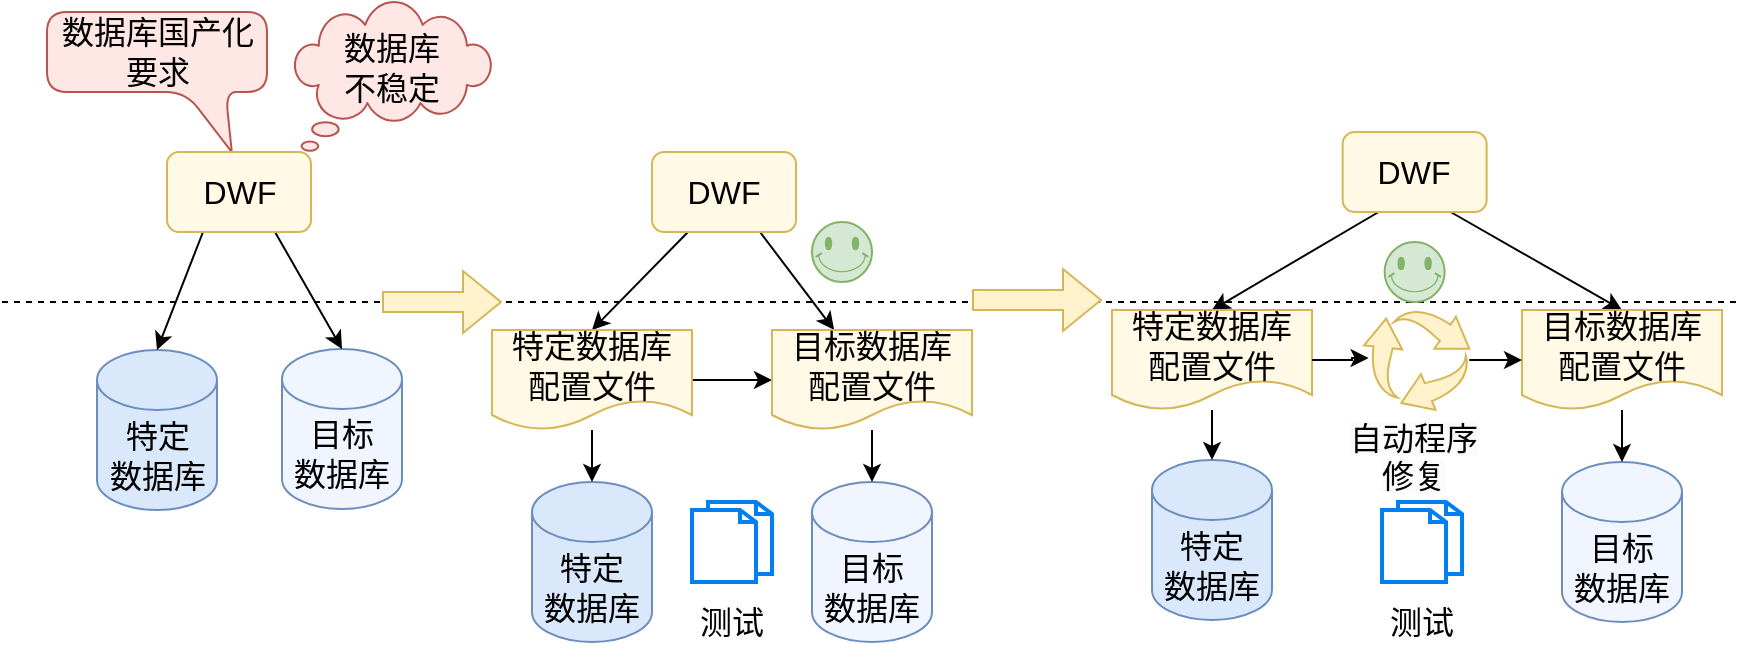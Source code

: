 <mxfile version="24.7.14">
  <diagram name="第 1 页" id="Z13YXTeYMu5rHQkVds1D">
    <mxGraphModel dx="1434" dy="738" grid="1" gridSize="10" guides="1" tooltips="1" connect="1" arrows="1" fold="1" page="1" pageScale="1" pageWidth="1169" pageHeight="827" math="0" shadow="0">
      <root>
        <mxCell id="0" />
        <mxCell id="1" parent="0" />
        <mxCell id="j5bSOG_ibHAwk6ScXbE1-1" value="" style="endArrow=none;dashed=1;html=1;rounded=0;" edge="1" parent="1">
          <mxGeometry width="50" height="50" relative="1" as="geometry">
            <mxPoint x="100" y="350" as="sourcePoint" />
            <mxPoint x="970" y="350" as="targetPoint" />
          </mxGeometry>
        </mxCell>
        <mxCell id="j5bSOG_ibHAwk6ScXbE1-3" value="特定&lt;div&gt;数据库&lt;/div&gt;" style="shape=cylinder3;whiteSpace=wrap;html=1;boundedLbl=1;backgroundOutline=1;size=15;fontSize=16;fillColor=#dae8fc;strokeColor=#6c8ebf;" vertex="1" parent="1">
          <mxGeometry x="147.5" y="374" width="60" height="80" as="geometry" />
        </mxCell>
        <mxCell id="j5bSOG_ibHAwk6ScXbE1-5" style="rounded=0;orthogonalLoop=1;jettySize=auto;html=1;entryX=0.5;entryY=0;entryDx=0;entryDy=0;entryPerimeter=0;exitX=0.25;exitY=1;exitDx=0;exitDy=0;" edge="1" parent="1" source="j5bSOG_ibHAwk6ScXbE1-71" target="j5bSOG_ibHAwk6ScXbE1-3">
          <mxGeometry relative="1" as="geometry">
            <mxPoint x="197.852" y="316.115" as="sourcePoint" />
          </mxGeometry>
        </mxCell>
        <mxCell id="j5bSOG_ibHAwk6ScXbE1-6" value="" style="verticalLabelPosition=bottom;verticalAlign=top;html=1;shape=mxgraph.basic.smiley;fillColor=#d5e8d4;strokeColor=#82b366;" vertex="1" parent="1">
          <mxGeometry x="505" y="310" width="30" height="30" as="geometry" />
        </mxCell>
        <mxCell id="j5bSOG_ibHAwk6ScXbE1-11" value="数据库&lt;div&gt;不稳定&lt;/div&gt;" style="whiteSpace=wrap;html=1;shape=mxgraph.basic.cloud_callout;fontSize=16;spacingBottom=14;fillColor=#FFE7E5;strokeColor=#b85450;" vertex="1" parent="1">
          <mxGeometry x="245" y="200" width="100" height="80" as="geometry" />
        </mxCell>
        <mxCell id="j5bSOG_ibHAwk6ScXbE1-20" value="&lt;div&gt;目标&lt;/div&gt;&lt;div&gt;数据库&lt;/div&gt;" style="shape=cylinder3;whiteSpace=wrap;html=1;boundedLbl=1;backgroundOutline=1;size=15;fontSize=16;fillColor=#F0F5FF;strokeColor=#6c8ebf;" vertex="1" parent="1">
          <mxGeometry x="240" y="373.5" width="60" height="80" as="geometry" />
        </mxCell>
        <mxCell id="j5bSOG_ibHAwk6ScXbE1-21" style="rounded=0;orthogonalLoop=1;jettySize=auto;html=1;entryX=0.5;entryY=0;entryDx=0;entryDy=0;entryPerimeter=0;exitX=0.75;exitY=1;exitDx=0;exitDy=0;" edge="1" parent="1" source="j5bSOG_ibHAwk6ScXbE1-71" target="j5bSOG_ibHAwk6ScXbE1-20">
          <mxGeometry relative="1" as="geometry">
            <mxPoint x="242.148" y="316.115" as="sourcePoint" />
          </mxGeometry>
        </mxCell>
        <mxCell id="j5bSOG_ibHAwk6ScXbE1-31" style="rounded=0;orthogonalLoop=1;jettySize=auto;html=1;entryX=0.5;entryY=0;entryDx=0;entryDy=0;exitX=0.25;exitY=1;exitDx=0;exitDy=0;" edge="1" parent="1" source="j5bSOG_ibHAwk6ScXbE1-72" target="j5bSOG_ibHAwk6ScXbE1-26">
          <mxGeometry relative="1" as="geometry">
            <mxPoint x="437.261" y="315.888" as="sourcePoint" />
          </mxGeometry>
        </mxCell>
        <mxCell id="j5bSOG_ibHAwk6ScXbE1-32" style="rounded=0;orthogonalLoop=1;jettySize=auto;html=1;exitX=0.75;exitY=1;exitDx=0;exitDy=0;" edge="1" parent="1" source="j5bSOG_ibHAwk6ScXbE1-72" target="j5bSOG_ibHAwk6ScXbE1-27">
          <mxGeometry relative="1" as="geometry">
            <mxPoint x="480.269" y="316.784" as="sourcePoint" />
          </mxGeometry>
        </mxCell>
        <mxCell id="j5bSOG_ibHAwk6ScXbE1-23" value="特定&lt;div&gt;数据库&lt;/div&gt;" style="shape=cylinder3;whiteSpace=wrap;html=1;boundedLbl=1;backgroundOutline=1;size=15;fontSize=16;fillColor=#dae8fc;strokeColor=#6c8ebf;" vertex="1" parent="1">
          <mxGeometry x="365" y="440" width="60" height="80" as="geometry" />
        </mxCell>
        <mxCell id="j5bSOG_ibHAwk6ScXbE1-24" value="&lt;div&gt;目标&lt;/div&gt;&lt;div&gt;数据库&lt;/div&gt;" style="shape=cylinder3;whiteSpace=wrap;html=1;boundedLbl=1;backgroundOutline=1;size=15;fontSize=16;fillColor=#F0F5FF;strokeColor=#6c8ebf;" vertex="1" parent="1">
          <mxGeometry x="505" y="440" width="60" height="80" as="geometry" />
        </mxCell>
        <mxCell id="j5bSOG_ibHAwk6ScXbE1-29" value="" style="edgeStyle=orthogonalEdgeStyle;rounded=0;orthogonalLoop=1;jettySize=auto;html=1;" edge="1" parent="1" source="j5bSOG_ibHAwk6ScXbE1-26" target="j5bSOG_ibHAwk6ScXbE1-23">
          <mxGeometry relative="1" as="geometry" />
        </mxCell>
        <mxCell id="j5bSOG_ibHAwk6ScXbE1-33" style="edgeStyle=orthogonalEdgeStyle;rounded=0;orthogonalLoop=1;jettySize=auto;html=1;entryX=0;entryY=0.5;entryDx=0;entryDy=0;" edge="1" parent="1" source="j5bSOG_ibHAwk6ScXbE1-26" target="j5bSOG_ibHAwk6ScXbE1-27">
          <mxGeometry relative="1" as="geometry" />
        </mxCell>
        <mxCell id="j5bSOG_ibHAwk6ScXbE1-26" value="特定数据库&lt;div style=&quot;font-size: 16px;&quot;&gt;配置文件&lt;/div&gt;" style="shape=document;whiteSpace=wrap;html=1;boundedLbl=1;fontSize=16;fillColor=#FFF9E5;strokeColor=#d6b656;" vertex="1" parent="1">
          <mxGeometry x="345" y="364" width="100" height="50" as="geometry" />
        </mxCell>
        <mxCell id="j5bSOG_ibHAwk6ScXbE1-30" value="" style="edgeStyle=orthogonalEdgeStyle;rounded=0;orthogonalLoop=1;jettySize=auto;html=1;" edge="1" parent="1" source="j5bSOG_ibHAwk6ScXbE1-27" target="j5bSOG_ibHAwk6ScXbE1-24">
          <mxGeometry relative="1" as="geometry" />
        </mxCell>
        <mxCell id="j5bSOG_ibHAwk6ScXbE1-27" value="目标数据库&lt;div style=&quot;font-size: 16px;&quot;&gt;配置文件&lt;/div&gt;" style="shape=document;whiteSpace=wrap;html=1;boundedLbl=1;fontSize=16;fillColor=#FFF9E5;strokeColor=#d6b656;" vertex="1" parent="1">
          <mxGeometry x="485" y="364" width="100" height="50" as="geometry" />
        </mxCell>
        <mxCell id="j5bSOG_ibHAwk6ScXbE1-35" value="" style="shape=image;html=1;verticalAlign=top;verticalLabelPosition=bottom;labelBackgroundColor=#ffffff;imageAspect=0;aspect=fixed;image=https://cdn4.iconfinder.com/data/icons/free-valentine-s-emoji/64/heart-emoji-emotion-playful-crazy-tongue-128.png" vertex="1" parent="1">
          <mxGeometry x="445" y="360" width="30" height="30" as="geometry" />
        </mxCell>
        <mxCell id="j5bSOG_ibHAwk6ScXbE1-39" value="" style="shape=image;html=1;verticalAlign=top;verticalLabelPosition=bottom;labelBackgroundColor=#ffffff;imageAspect=0;aspect=fixed;image=https://cdn4.iconfinder.com/data/icons/free-valentine-s-emoji/64/heart-emoji-emotion-playful-crazy-tongue-128.png" vertex="1" parent="1">
          <mxGeometry x="260" y="320" width="30" height="30" as="geometry" />
        </mxCell>
        <mxCell id="j5bSOG_ibHAwk6ScXbE1-41" value="&lt;span style=&quot;font-size: 16px;&quot;&gt;数据库国产化&lt;/span&gt;&lt;div&gt;&lt;span style=&quot;font-size: 16px;&quot;&gt;要求&lt;/span&gt;&lt;/div&gt;" style="shape=callout;whiteSpace=wrap;html=1;perimeter=calloutPerimeter;position2=0.84;size=30;position=0.63;rounded=1;fillColor=#FFE7E5;strokeColor=#b85450;" vertex="1" parent="1">
          <mxGeometry x="122.5" y="205" width="110" height="70" as="geometry" />
        </mxCell>
        <mxCell id="j5bSOG_ibHAwk6ScXbE1-53" value="" style="verticalLabelPosition=bottom;verticalAlign=top;html=1;shape=mxgraph.basic.smiley;fillColor=#d5e8d4;strokeColor=#82b366;" vertex="1" parent="1">
          <mxGeometry x="791.32" y="320" width="30" height="30" as="geometry" />
        </mxCell>
        <mxCell id="j5bSOG_ibHAwk6ScXbE1-54" style="rounded=0;orthogonalLoop=1;jettySize=auto;html=1;entryX=0.5;entryY=0;entryDx=0;entryDy=0;exitX=0.25;exitY=1;exitDx=0;exitDy=0;" edge="1" parent="1" source="j5bSOG_ibHAwk6ScXbE1-74" target="j5bSOG_ibHAwk6ScXbE1-61">
          <mxGeometry relative="1" as="geometry">
            <mxPoint x="774.654" y="302.152" as="sourcePoint" />
          </mxGeometry>
        </mxCell>
        <mxCell id="j5bSOG_ibHAwk6ScXbE1-55" style="rounded=0;orthogonalLoop=1;jettySize=auto;html=1;exitX=0.75;exitY=1;exitDx=0;exitDy=0;entryX=0.5;entryY=0;entryDx=0;entryDy=0;" edge="1" parent="1" source="j5bSOG_ibHAwk6ScXbE1-74" target="j5bSOG_ibHAwk6ScXbE1-63">
          <mxGeometry relative="1" as="geometry">
            <mxPoint x="830.873" y="304.546" as="sourcePoint" />
          </mxGeometry>
        </mxCell>
        <mxCell id="j5bSOG_ibHAwk6ScXbE1-57" value="特定&lt;div&gt;数据库&lt;/div&gt;" style="shape=cylinder3;whiteSpace=wrap;html=1;boundedLbl=1;backgroundOutline=1;size=15;fontSize=16;fillColor=#dae8fc;strokeColor=#6c8ebf;" vertex="1" parent="1">
          <mxGeometry x="675" y="429" width="60" height="80" as="geometry" />
        </mxCell>
        <mxCell id="j5bSOG_ibHAwk6ScXbE1-58" value="&lt;div&gt;目标&lt;/div&gt;&lt;div&gt;数据库&lt;/div&gt;" style="shape=cylinder3;whiteSpace=wrap;html=1;boundedLbl=1;backgroundOutline=1;size=15;fontSize=16;fillColor=#F0F5FF;strokeColor=#6c8ebf;" vertex="1" parent="1">
          <mxGeometry x="880" y="430" width="60" height="80" as="geometry" />
        </mxCell>
        <mxCell id="j5bSOG_ibHAwk6ScXbE1-59" value="" style="edgeStyle=orthogonalEdgeStyle;rounded=0;orthogonalLoop=1;jettySize=auto;html=1;" edge="1" parent="1" source="j5bSOG_ibHAwk6ScXbE1-61" target="j5bSOG_ibHAwk6ScXbE1-57">
          <mxGeometry relative="1" as="geometry" />
        </mxCell>
        <mxCell id="j5bSOG_ibHAwk6ScXbE1-61" value="特定数据库&lt;div style=&quot;font-size: 16px;&quot;&gt;配置文件&lt;/div&gt;" style="shape=document;whiteSpace=wrap;html=1;boundedLbl=1;fontSize=16;fillColor=#FFF9E5;strokeColor=#d6b656;gradientColor=none;" vertex="1" parent="1">
          <mxGeometry x="655" y="354" width="100" height="50" as="geometry" />
        </mxCell>
        <mxCell id="j5bSOG_ibHAwk6ScXbE1-62" value="" style="edgeStyle=orthogonalEdgeStyle;rounded=0;orthogonalLoop=1;jettySize=auto;html=1;" edge="1" parent="1" source="j5bSOG_ibHAwk6ScXbE1-63" target="j5bSOG_ibHAwk6ScXbE1-58">
          <mxGeometry relative="1" as="geometry" />
        </mxCell>
        <mxCell id="j5bSOG_ibHAwk6ScXbE1-63" value="目标数据库&lt;div style=&quot;font-size: 16px;&quot;&gt;配置文件&lt;/div&gt;" style="shape=document;whiteSpace=wrap;html=1;boundedLbl=1;fontSize=16;fillColor=#FFF9E5;strokeColor=#d6b656;" vertex="1" parent="1">
          <mxGeometry x="860" y="354" width="100" height="50" as="geometry" />
        </mxCell>
        <mxCell id="j5bSOG_ibHAwk6ScXbE1-69" style="edgeStyle=orthogonalEdgeStyle;rounded=0;orthogonalLoop=1;jettySize=auto;html=1;entryX=0;entryY=0.5;entryDx=0;entryDy=0;" edge="1" parent="1" source="j5bSOG_ibHAwk6ScXbE1-66" target="j5bSOG_ibHAwk6ScXbE1-63">
          <mxGeometry relative="1" as="geometry" />
        </mxCell>
        <mxCell id="j5bSOG_ibHAwk6ScXbE1-66" value="" style="sketch=0;html=1;aspect=fixed;strokeColor=#d6b656;shadow=0;fillColor=#fff2cc;verticalAlign=top;labelPosition=center;verticalLabelPosition=bottom;shape=mxgraph.gcp2.arrow_cycle" vertex="1" parent="1">
          <mxGeometry x="781" y="354" width="52.63" height="50" as="geometry" />
        </mxCell>
        <mxCell id="j5bSOG_ibHAwk6ScXbE1-67" value="&#xa;&lt;span style=&quot;color: rgb(0, 0, 0); font-family: Helvetica; font-size: 16px; font-style: normal; font-variant-ligatures: normal; font-variant-caps: normal; font-weight: 400; letter-spacing: normal; orphans: 2; text-align: center; text-indent: 0px; text-transform: none; widows: 2; word-spacing: 0px; -webkit-text-stroke-width: 0px; white-space: normal; background-color: rgb(251, 251, 251); text-decoration-thickness: initial; text-decoration-style: initial; text-decoration-color: initial; display: inline !important; float: none;&quot;&gt;自动程序修复&lt;/span&gt;&#xa;&#xa;" style="text;html=1;align=center;verticalAlign=middle;whiteSpace=wrap;rounded=0;" vertex="1" parent="1">
          <mxGeometry x="766.32" y="410" width="80" height="50" as="geometry" />
        </mxCell>
        <mxCell id="j5bSOG_ibHAwk6ScXbE1-68" style="edgeStyle=orthogonalEdgeStyle;rounded=0;orthogonalLoop=1;jettySize=auto;html=1;entryX=0.044;entryY=0.48;entryDx=0;entryDy=0;entryPerimeter=0;" edge="1" parent="1" source="j5bSOG_ibHAwk6ScXbE1-61" target="j5bSOG_ibHAwk6ScXbE1-66">
          <mxGeometry relative="1" as="geometry" />
        </mxCell>
        <mxCell id="j5bSOG_ibHAwk6ScXbE1-71" value="&lt;span style=&quot;font-size: 16px;&quot;&gt;DWF&lt;/span&gt;" style="rounded=1;whiteSpace=wrap;html=1;fillColor=#FFF9E5;strokeColor=#d6b656;" vertex="1" parent="1">
          <mxGeometry x="182.5" y="275" width="72" height="40" as="geometry" />
        </mxCell>
        <mxCell id="j5bSOG_ibHAwk6ScXbE1-72" value="&lt;span style=&quot;font-size: 16px;&quot;&gt;DWF&lt;/span&gt;" style="rounded=1;whiteSpace=wrap;html=1;fillColor=#FFF9E5;strokeColor=#d6b656;" vertex="1" parent="1">
          <mxGeometry x="425" y="275" width="72" height="40" as="geometry" />
        </mxCell>
        <mxCell id="j5bSOG_ibHAwk6ScXbE1-74" value="&lt;span style=&quot;font-size: 16px;&quot;&gt;DWF&lt;/span&gt;" style="rounded=1;whiteSpace=wrap;html=1;fillColor=#FFF9E5;strokeColor=#d6b656;" vertex="1" parent="1">
          <mxGeometry x="770.32" y="265" width="72" height="40" as="geometry" />
        </mxCell>
        <mxCell id="j5bSOG_ibHAwk6ScXbE1-78" value="" style="group" vertex="1" connectable="0" parent="1">
          <mxGeometry x="780" y="450" width="60" height="75" as="geometry" />
        </mxCell>
        <mxCell id="j5bSOG_ibHAwk6ScXbE1-76" value="" style="html=1;verticalLabelPosition=bottom;align=center;labelBackgroundColor=#ffffff;verticalAlign=top;strokeWidth=2;strokeColor=#0080F0;shadow=0;dashed=0;shape=mxgraph.ios7.icons.documents;" vertex="1" parent="j5bSOG_ibHAwk6ScXbE1-78">
          <mxGeometry x="10" width="40" height="40" as="geometry" />
        </mxCell>
        <mxCell id="j5bSOG_ibHAwk6ScXbE1-77" value="测试" style="text;html=1;align=center;verticalAlign=middle;whiteSpace=wrap;rounded=0;fontSize=16;" vertex="1" parent="j5bSOG_ibHAwk6ScXbE1-78">
          <mxGeometry y="45" width="60" height="30" as="geometry" />
        </mxCell>
        <mxCell id="j5bSOG_ibHAwk6ScXbE1-82" value="" style="group" vertex="1" connectable="0" parent="1">
          <mxGeometry x="435" y="450" width="60" height="75" as="geometry" />
        </mxCell>
        <mxCell id="j5bSOG_ibHAwk6ScXbE1-83" value="" style="html=1;verticalLabelPosition=bottom;align=center;labelBackgroundColor=#ffffff;verticalAlign=top;strokeWidth=2;strokeColor=#0080F0;shadow=0;dashed=0;shape=mxgraph.ios7.icons.documents;" vertex="1" parent="j5bSOG_ibHAwk6ScXbE1-82">
          <mxGeometry x="10" width="40" height="40" as="geometry" />
        </mxCell>
        <mxCell id="j5bSOG_ibHAwk6ScXbE1-84" value="测试" style="text;html=1;align=center;verticalAlign=middle;whiteSpace=wrap;rounded=0;fontSize=16;" vertex="1" parent="j5bSOG_ibHAwk6ScXbE1-82">
          <mxGeometry y="45" width="60" height="30" as="geometry" />
        </mxCell>
        <mxCell id="j5bSOG_ibHAwk6ScXbE1-85" value="" style="endArrow=classic;html=1;rounded=0;shape=flexArrow;fillColor=#fff2cc;strokeColor=#d6b656;" edge="1" parent="1">
          <mxGeometry width="50" height="50" relative="1" as="geometry">
            <mxPoint x="290" y="350" as="sourcePoint" />
            <mxPoint x="350" y="350" as="targetPoint" />
          </mxGeometry>
        </mxCell>
        <mxCell id="j5bSOG_ibHAwk6ScXbE1-86" value="" style="endArrow=classic;html=1;rounded=0;shape=flexArrow;fillColor=#fff2cc;strokeColor=#d6b656;" edge="1" parent="1">
          <mxGeometry width="50" height="50" relative="1" as="geometry">
            <mxPoint x="585" y="349" as="sourcePoint" />
            <mxPoint x="650" y="349" as="targetPoint" />
          </mxGeometry>
        </mxCell>
      </root>
    </mxGraphModel>
  </diagram>
</mxfile>

